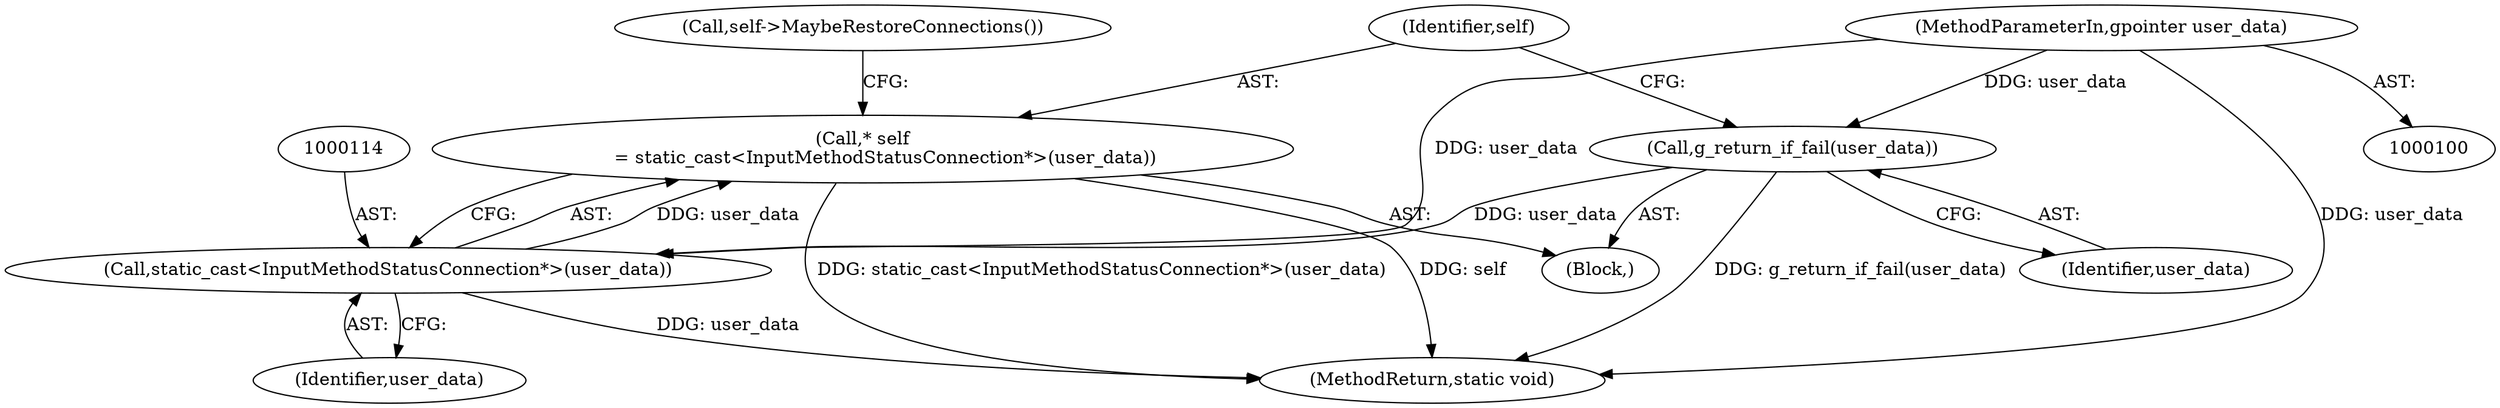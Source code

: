 digraph "1_Chrome_dc7b094a338c6c521f918f478e993f0f74bbea0d_60@pointer" {
"1000111" [label="(Call,* self\n        = static_cast<InputMethodStatusConnection*>(user_data))"];
"1000113" [label="(Call,static_cast<InputMethodStatusConnection*>(user_data))"];
"1000108" [label="(Call,g_return_if_fail(user_data))"];
"1000102" [label="(MethodParameterIn,gpointer user_data)"];
"1000115" [label="(Identifier,user_data)"];
"1000111" [label="(Call,* self\n        = static_cast<InputMethodStatusConnection*>(user_data))"];
"1000117" [label="(MethodReturn,static void)"];
"1000109" [label="(Identifier,user_data)"];
"1000112" [label="(Identifier,self)"];
"1000113" [label="(Call,static_cast<InputMethodStatusConnection*>(user_data))"];
"1000103" [label="(Block,)"];
"1000102" [label="(MethodParameterIn,gpointer user_data)"];
"1000108" [label="(Call,g_return_if_fail(user_data))"];
"1000116" [label="(Call,self->MaybeRestoreConnections())"];
"1000111" -> "1000103"  [label="AST: "];
"1000111" -> "1000113"  [label="CFG: "];
"1000112" -> "1000111"  [label="AST: "];
"1000113" -> "1000111"  [label="AST: "];
"1000116" -> "1000111"  [label="CFG: "];
"1000111" -> "1000117"  [label="DDG: self"];
"1000111" -> "1000117"  [label="DDG: static_cast<InputMethodStatusConnection*>(user_data)"];
"1000113" -> "1000111"  [label="DDG: user_data"];
"1000113" -> "1000115"  [label="CFG: "];
"1000114" -> "1000113"  [label="AST: "];
"1000115" -> "1000113"  [label="AST: "];
"1000113" -> "1000117"  [label="DDG: user_data"];
"1000108" -> "1000113"  [label="DDG: user_data"];
"1000102" -> "1000113"  [label="DDG: user_data"];
"1000108" -> "1000103"  [label="AST: "];
"1000108" -> "1000109"  [label="CFG: "];
"1000109" -> "1000108"  [label="AST: "];
"1000112" -> "1000108"  [label="CFG: "];
"1000108" -> "1000117"  [label="DDG: g_return_if_fail(user_data)"];
"1000102" -> "1000108"  [label="DDG: user_data"];
"1000102" -> "1000100"  [label="AST: "];
"1000102" -> "1000117"  [label="DDG: user_data"];
}

